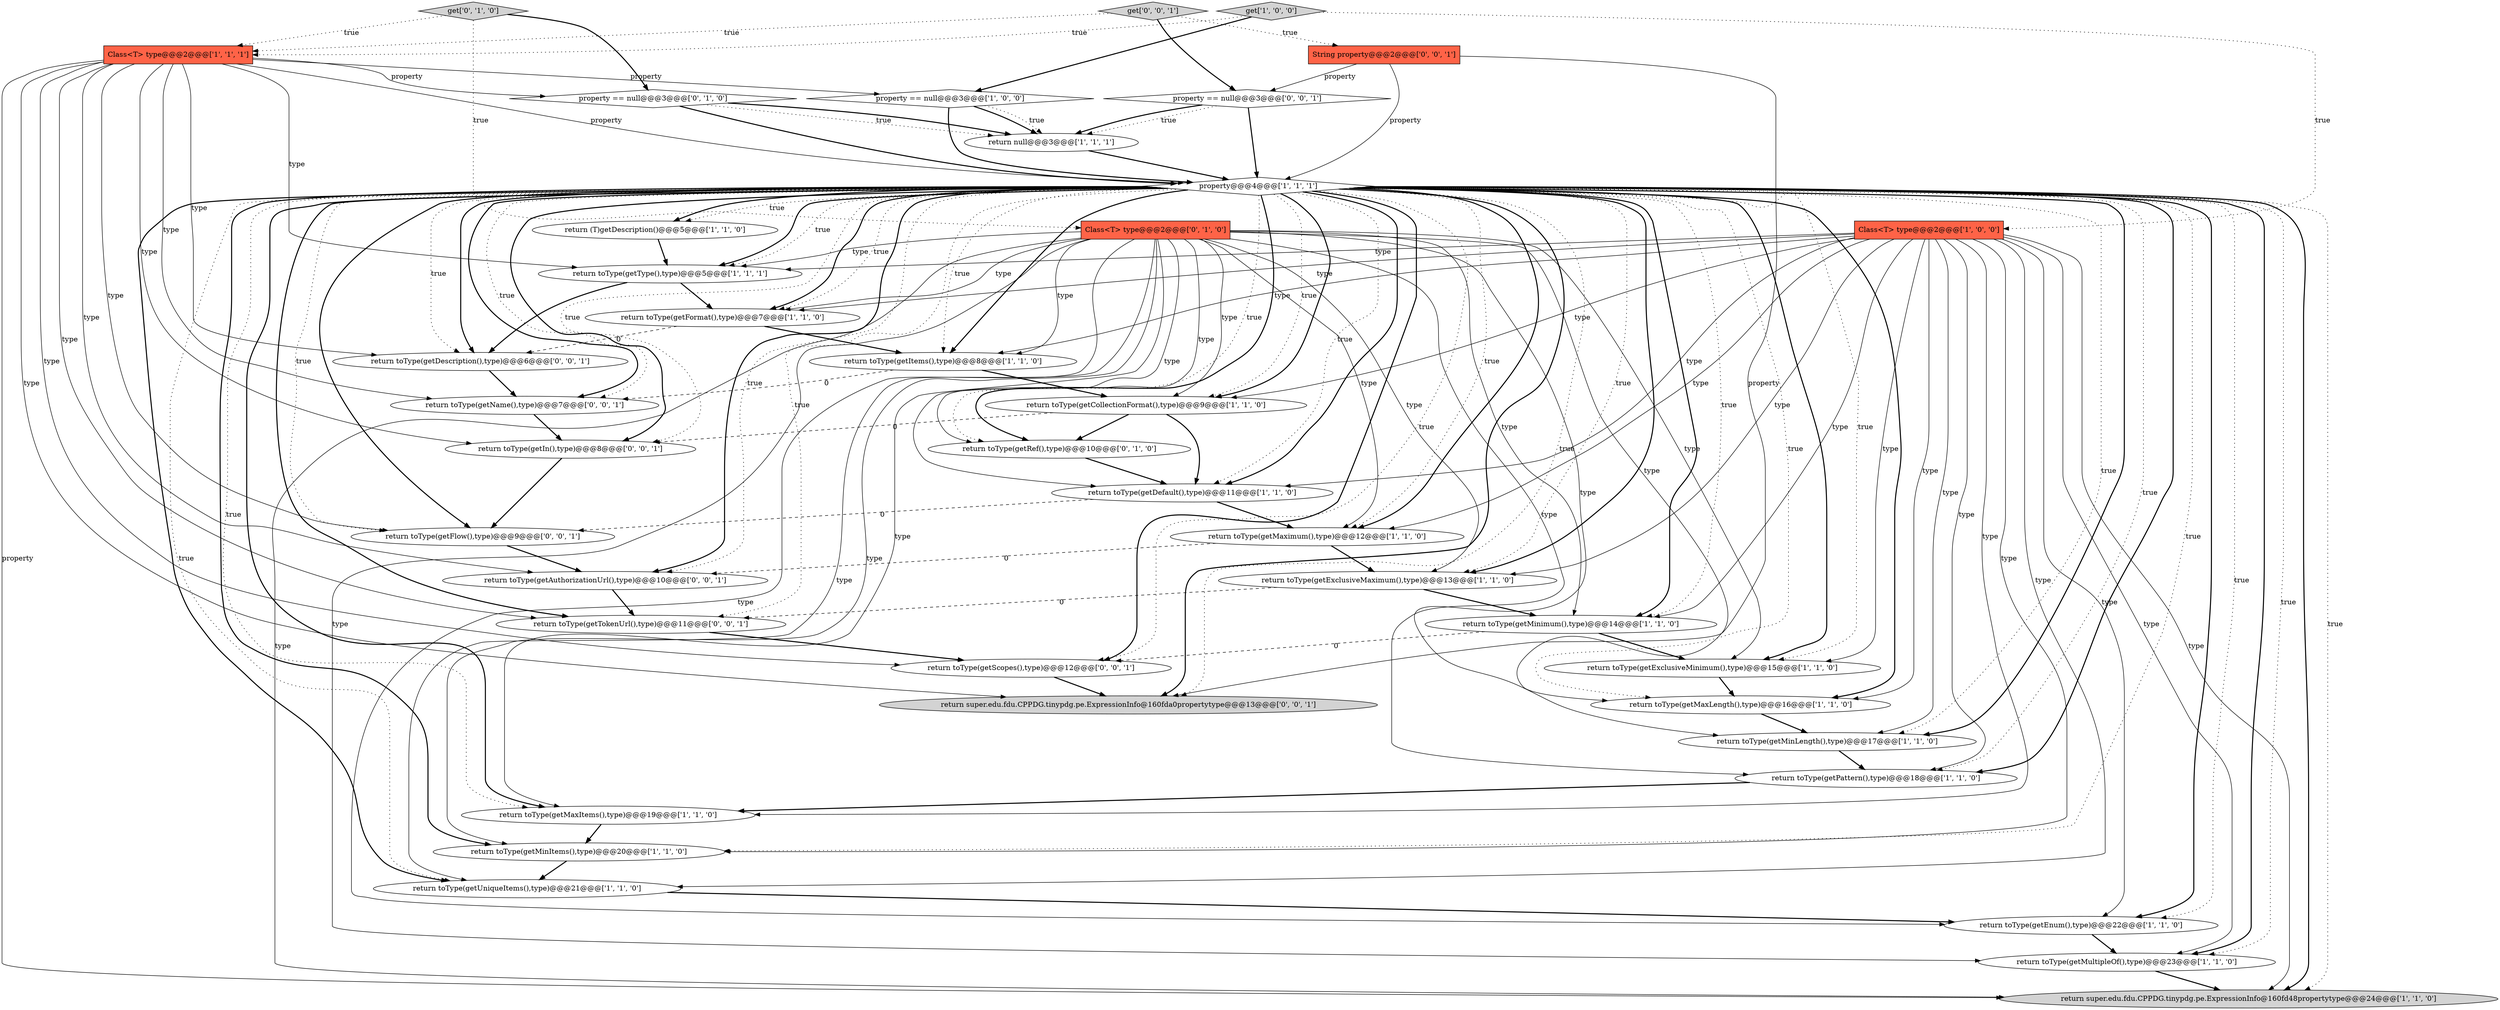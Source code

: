 digraph {
18 [style = filled, label = "return toType(getUniqueItems(),type)@@@21@@@['1', '1', '0']", fillcolor = white, shape = ellipse image = "AAA0AAABBB1BBB"];
30 [style = filled, label = "get['0', '0', '1']", fillcolor = lightgray, shape = diamond image = "AAA0AAABBB3BBB"];
34 [style = filled, label = "return toType(getIn(),type)@@@8@@@['0', '0', '1']", fillcolor = white, shape = ellipse image = "AAA0AAABBB3BBB"];
11 [style = filled, label = "return toType(getMinimum(),type)@@@14@@@['1', '1', '0']", fillcolor = white, shape = ellipse image = "AAA0AAABBB1BBB"];
28 [style = filled, label = "return toType(getRef(),type)@@@10@@@['0', '1', '0']", fillcolor = white, shape = ellipse image = "AAA1AAABBB2BBB"];
31 [style = filled, label = "return toType(getAuthorizationUrl(),type)@@@10@@@['0', '0', '1']", fillcolor = white, shape = ellipse image = "AAA0AAABBB3BBB"];
37 [style = filled, label = "return toType(getFlow(),type)@@@9@@@['0', '0', '1']", fillcolor = white, shape = ellipse image = "AAA0AAABBB3BBB"];
39 [style = filled, label = "return super.edu.fdu.CPPDG.tinypdg.pe.ExpressionInfo@160fda0propertytype@@@13@@@['0', '0', '1']", fillcolor = lightgray, shape = ellipse image = "AAA0AAABBB3BBB"];
6 [style = filled, label = "get['1', '0', '0']", fillcolor = lightgray, shape = diamond image = "AAA0AAABBB1BBB"];
15 [style = filled, label = "return toType(getItems(),type)@@@8@@@['1', '1', '0']", fillcolor = white, shape = ellipse image = "AAA0AAABBB1BBB"];
4 [style = filled, label = "return super.edu.fdu.CPPDG.tinypdg.pe.ExpressionInfo@160fd48propertytype@@@24@@@['1', '1', '0']", fillcolor = lightgray, shape = ellipse image = "AAA0AAABBB1BBB"];
0 [style = filled, label = "return toType(getType(),type)@@@5@@@['1', '1', '1']", fillcolor = white, shape = ellipse image = "AAA0AAABBB1BBB"];
5 [style = filled, label = "Class<T> type@@@2@@@['1', '0', '0']", fillcolor = tomato, shape = box image = "AAA0AAABBB1BBB"];
27 [style = filled, label = "property == null@@@3@@@['0', '1', '0']", fillcolor = white, shape = diamond image = "AAA0AAABBB2BBB"];
32 [style = filled, label = "return toType(getTokenUrl(),type)@@@11@@@['0', '0', '1']", fillcolor = white, shape = ellipse image = "AAA0AAABBB3BBB"];
9 [style = filled, label = "return toType(getExclusiveMinimum(),type)@@@15@@@['1', '1', '0']", fillcolor = white, shape = ellipse image = "AAA0AAABBB1BBB"];
1 [style = filled, label = "return toType(getPattern(),type)@@@18@@@['1', '1', '0']", fillcolor = white, shape = ellipse image = "AAA0AAABBB1BBB"];
26 [style = filled, label = "get['0', '1', '0']", fillcolor = lightgray, shape = diamond image = "AAA0AAABBB2BBB"];
13 [style = filled, label = "Class<T> type@@@2@@@['1', '1', '1']", fillcolor = tomato, shape = box image = "AAA0AAABBB1BBB"];
38 [style = filled, label = "return toType(getName(),type)@@@7@@@['0', '0', '1']", fillcolor = white, shape = ellipse image = "AAA0AAABBB3BBB"];
10 [style = filled, label = "return toType(getMaxItems(),type)@@@19@@@['1', '1', '0']", fillcolor = white, shape = ellipse image = "AAA0AAABBB1BBB"];
2 [style = filled, label = "property@@@4@@@['1', '1', '1']", fillcolor = white, shape = diamond image = "AAA0AAABBB1BBB"];
22 [style = filled, label = "return toType(getMaximum(),type)@@@12@@@['1', '1', '0']", fillcolor = white, shape = ellipse image = "AAA0AAABBB1BBB"];
23 [style = filled, label = "return toType(getExclusiveMaximum(),type)@@@13@@@['1', '1', '0']", fillcolor = white, shape = ellipse image = "AAA0AAABBB1BBB"];
36 [style = filled, label = "return toType(getScopes(),type)@@@12@@@['0', '0', '1']", fillcolor = white, shape = ellipse image = "AAA0AAABBB3BBB"];
20 [style = filled, label = "return toType(getEnum(),type)@@@22@@@['1', '1', '0']", fillcolor = white, shape = ellipse image = "AAA0AAABBB1BBB"];
25 [style = filled, label = "Class<T> type@@@2@@@['0', '1', '0']", fillcolor = tomato, shape = box image = "AAA0AAABBB2BBB"];
3 [style = filled, label = "return (T)getDescription()@@@5@@@['1', '1', '0']", fillcolor = white, shape = ellipse image = "AAA0AAABBB1BBB"];
7 [style = filled, label = "property == null@@@3@@@['1', '0', '0']", fillcolor = white, shape = diamond image = "AAA0AAABBB1BBB"];
24 [style = filled, label = "return toType(getMultipleOf(),type)@@@23@@@['1', '1', '0']", fillcolor = white, shape = ellipse image = "AAA0AAABBB1BBB"];
19 [style = filled, label = "return toType(getDefault(),type)@@@11@@@['1', '1', '0']", fillcolor = white, shape = ellipse image = "AAA0AAABBB1BBB"];
21 [style = filled, label = "return toType(getMinItems(),type)@@@20@@@['1', '1', '0']", fillcolor = white, shape = ellipse image = "AAA0AAABBB1BBB"];
33 [style = filled, label = "String property@@@2@@@['0', '0', '1']", fillcolor = tomato, shape = box image = "AAA0AAABBB3BBB"];
17 [style = filled, label = "return toType(getFormat(),type)@@@7@@@['1', '1', '0']", fillcolor = white, shape = ellipse image = "AAA0AAABBB1BBB"];
12 [style = filled, label = "return null@@@3@@@['1', '1', '1']", fillcolor = white, shape = ellipse image = "AAA0AAABBB1BBB"];
8 [style = filled, label = "return toType(getCollectionFormat(),type)@@@9@@@['1', '1', '0']", fillcolor = white, shape = ellipse image = "AAA0AAABBB1BBB"];
16 [style = filled, label = "return toType(getMinLength(),type)@@@17@@@['1', '1', '0']", fillcolor = white, shape = ellipse image = "AAA0AAABBB1BBB"];
14 [style = filled, label = "return toType(getMaxLength(),type)@@@16@@@['1', '1', '0']", fillcolor = white, shape = ellipse image = "AAA0AAABBB1BBB"];
29 [style = filled, label = "property == null@@@3@@@['0', '0', '1']", fillcolor = white, shape = diamond image = "AAA0AAABBB3BBB"];
35 [style = filled, label = "return toType(getDescription(),type)@@@6@@@['0', '0', '1']", fillcolor = white, shape = ellipse image = "AAA0AAABBB3BBB"];
10->21 [style = bold, label=""];
18->20 [style = bold, label=""];
2->4 [style = bold, label=""];
30->13 [style = dotted, label="true"];
13->32 [style = solid, label="type"];
2->8 [style = dotted, label="true"];
2->32 [style = dotted, label="true"];
25->18 [style = solid, label="type"];
25->20 [style = solid, label="type"];
19->22 [style = bold, label=""];
2->34 [style = bold, label=""];
2->10 [style = bold, label=""];
27->12 [style = dotted, label="true"];
13->39 [style = solid, label="type"];
31->32 [style = bold, label=""];
13->4 [style = solid, label="property"];
30->29 [style = bold, label=""];
23->32 [style = dashed, label="0"];
2->17 [style = bold, label=""];
29->12 [style = dotted, label="true"];
5->1 [style = solid, label="type"];
15->38 [style = dashed, label="0"];
2->28 [style = dotted, label="true"];
13->36 [style = solid, label="type"];
16->1 [style = bold, label=""];
13->0 [style = solid, label="type"];
21->18 [style = bold, label=""];
2->1 [style = bold, label=""];
25->28 [style = solid, label="type"];
5->24 [style = solid, label="type"];
2->34 [style = dotted, label="true"];
9->14 [style = bold, label=""];
2->31 [style = bold, label=""];
5->20 [style = solid, label="type"];
29->12 [style = bold, label=""];
5->19 [style = solid, label="type"];
15->8 [style = bold, label=""];
2->19 [style = dotted, label="true"];
2->38 [style = bold, label=""];
25->10 [style = solid, label="type"];
5->9 [style = solid, label="type"];
13->38 [style = solid, label="type"];
13->7 [style = solid, label="property"];
5->21 [style = solid, label="type"];
2->3 [style = dotted, label="true"];
1->10 [style = bold, label=""];
37->31 [style = bold, label=""];
5->18 [style = solid, label="type"];
25->22 [style = solid, label="type"];
25->8 [style = solid, label="type"];
28->19 [style = bold, label=""];
38->34 [style = bold, label=""];
11->36 [style = dashed, label="0"];
5->16 [style = solid, label="type"];
2->14 [style = dotted, label="true"];
2->28 [style = bold, label=""];
2->21 [style = dotted, label="true"];
2->38 [style = dotted, label="true"];
2->3 [style = bold, label=""];
25->24 [style = solid, label="type"];
2->1 [style = dotted, label="true"];
6->5 [style = dotted, label="true"];
2->36 [style = bold, label=""];
7->12 [style = bold, label=""];
25->14 [style = solid, label="type"];
17->15 [style = bold, label=""];
2->32 [style = bold, label=""];
2->22 [style = dotted, label="true"];
0->17 [style = bold, label=""];
8->34 [style = dashed, label="0"];
2->24 [style = bold, label=""];
2->16 [style = bold, label=""];
5->10 [style = solid, label="type"];
2->21 [style = bold, label=""];
25->15 [style = solid, label="type"];
25->21 [style = solid, label="type"];
8->19 [style = bold, label=""];
7->2 [style = bold, label=""];
2->23 [style = dotted, label="true"];
2->24 [style = dotted, label="true"];
25->9 [style = solid, label="type"];
14->16 [style = bold, label=""];
33->39 [style = solid, label="property"];
5->23 [style = solid, label="type"];
13->37 [style = solid, label="type"];
2->39 [style = bold, label=""];
30->33 [style = dotted, label="true"];
29->2 [style = bold, label=""];
12->2 [style = bold, label=""];
24->4 [style = bold, label=""];
26->13 [style = dotted, label="true"];
22->31 [style = dashed, label="0"];
2->37 [style = dotted, label="true"];
19->37 [style = dashed, label="0"];
5->22 [style = solid, label="type"];
2->16 [style = dotted, label="true"];
2->8 [style = bold, label=""];
6->13 [style = dotted, label="true"];
2->9 [style = bold, label=""];
2->19 [style = bold, label=""];
2->31 [style = dotted, label="true"];
2->15 [style = dotted, label="true"];
25->0 [style = solid, label="type"];
2->18 [style = dotted, label="true"];
25->11 [style = solid, label="type"];
13->2 [style = solid, label="property"];
20->24 [style = bold, label=""];
17->35 [style = dashed, label="0"];
2->0 [style = bold, label=""];
5->17 [style = solid, label="type"];
5->11 [style = solid, label="type"];
25->4 [style = solid, label="type"];
13->35 [style = solid, label="type"];
2->17 [style = dotted, label="true"];
2->11 [style = dotted, label="true"];
2->35 [style = dotted, label="true"];
5->8 [style = solid, label="type"];
5->15 [style = solid, label="type"];
2->4 [style = dotted, label="true"];
27->12 [style = bold, label=""];
5->0 [style = solid, label="type"];
0->35 [style = bold, label=""];
25->1 [style = solid, label="type"];
26->25 [style = dotted, label="true"];
2->11 [style = bold, label=""];
2->9 [style = dotted, label="true"];
7->12 [style = dotted, label="true"];
25->17 [style = solid, label="type"];
2->20 [style = dotted, label="true"];
2->36 [style = dotted, label="true"];
25->23 [style = solid, label="type"];
11->9 [style = bold, label=""];
23->11 [style = bold, label=""];
13->31 [style = solid, label="type"];
26->27 [style = bold, label=""];
2->10 [style = dotted, label="true"];
33->2 [style = solid, label="property"];
2->37 [style = bold, label=""];
32->36 [style = bold, label=""];
5->14 [style = solid, label="type"];
13->34 [style = solid, label="type"];
2->18 [style = bold, label=""];
2->20 [style = bold, label=""];
3->0 [style = bold, label=""];
2->22 [style = bold, label=""];
8->28 [style = bold, label=""];
13->27 [style = solid, label="property"];
35->38 [style = bold, label=""];
25->16 [style = solid, label="type"];
33->29 [style = solid, label="property"];
2->14 [style = bold, label=""];
2->0 [style = dotted, label="true"];
22->23 [style = bold, label=""];
6->7 [style = bold, label=""];
5->4 [style = solid, label="type"];
2->35 [style = bold, label=""];
2->15 [style = bold, label=""];
34->37 [style = bold, label=""];
36->39 [style = bold, label=""];
2->23 [style = bold, label=""];
27->2 [style = bold, label=""];
2->39 [style = dotted, label="true"];
25->19 [style = solid, label="type"];
}
